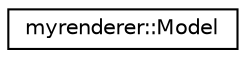 digraph "Graphical Class Hierarchy"
{
 // LATEX_PDF_SIZE
  edge [fontname="Helvetica",fontsize="10",labelfontname="Helvetica",labelfontsize="10"];
  node [fontname="Helvetica",fontsize="10",shape=record];
  rankdir="LR";
  Node0 [label="myrenderer::Model",height=0.2,width=0.4,color="black", fillcolor="white", style="filled",URL="$structmyrenderer_1_1_model.html",tooltip=" "];
}
